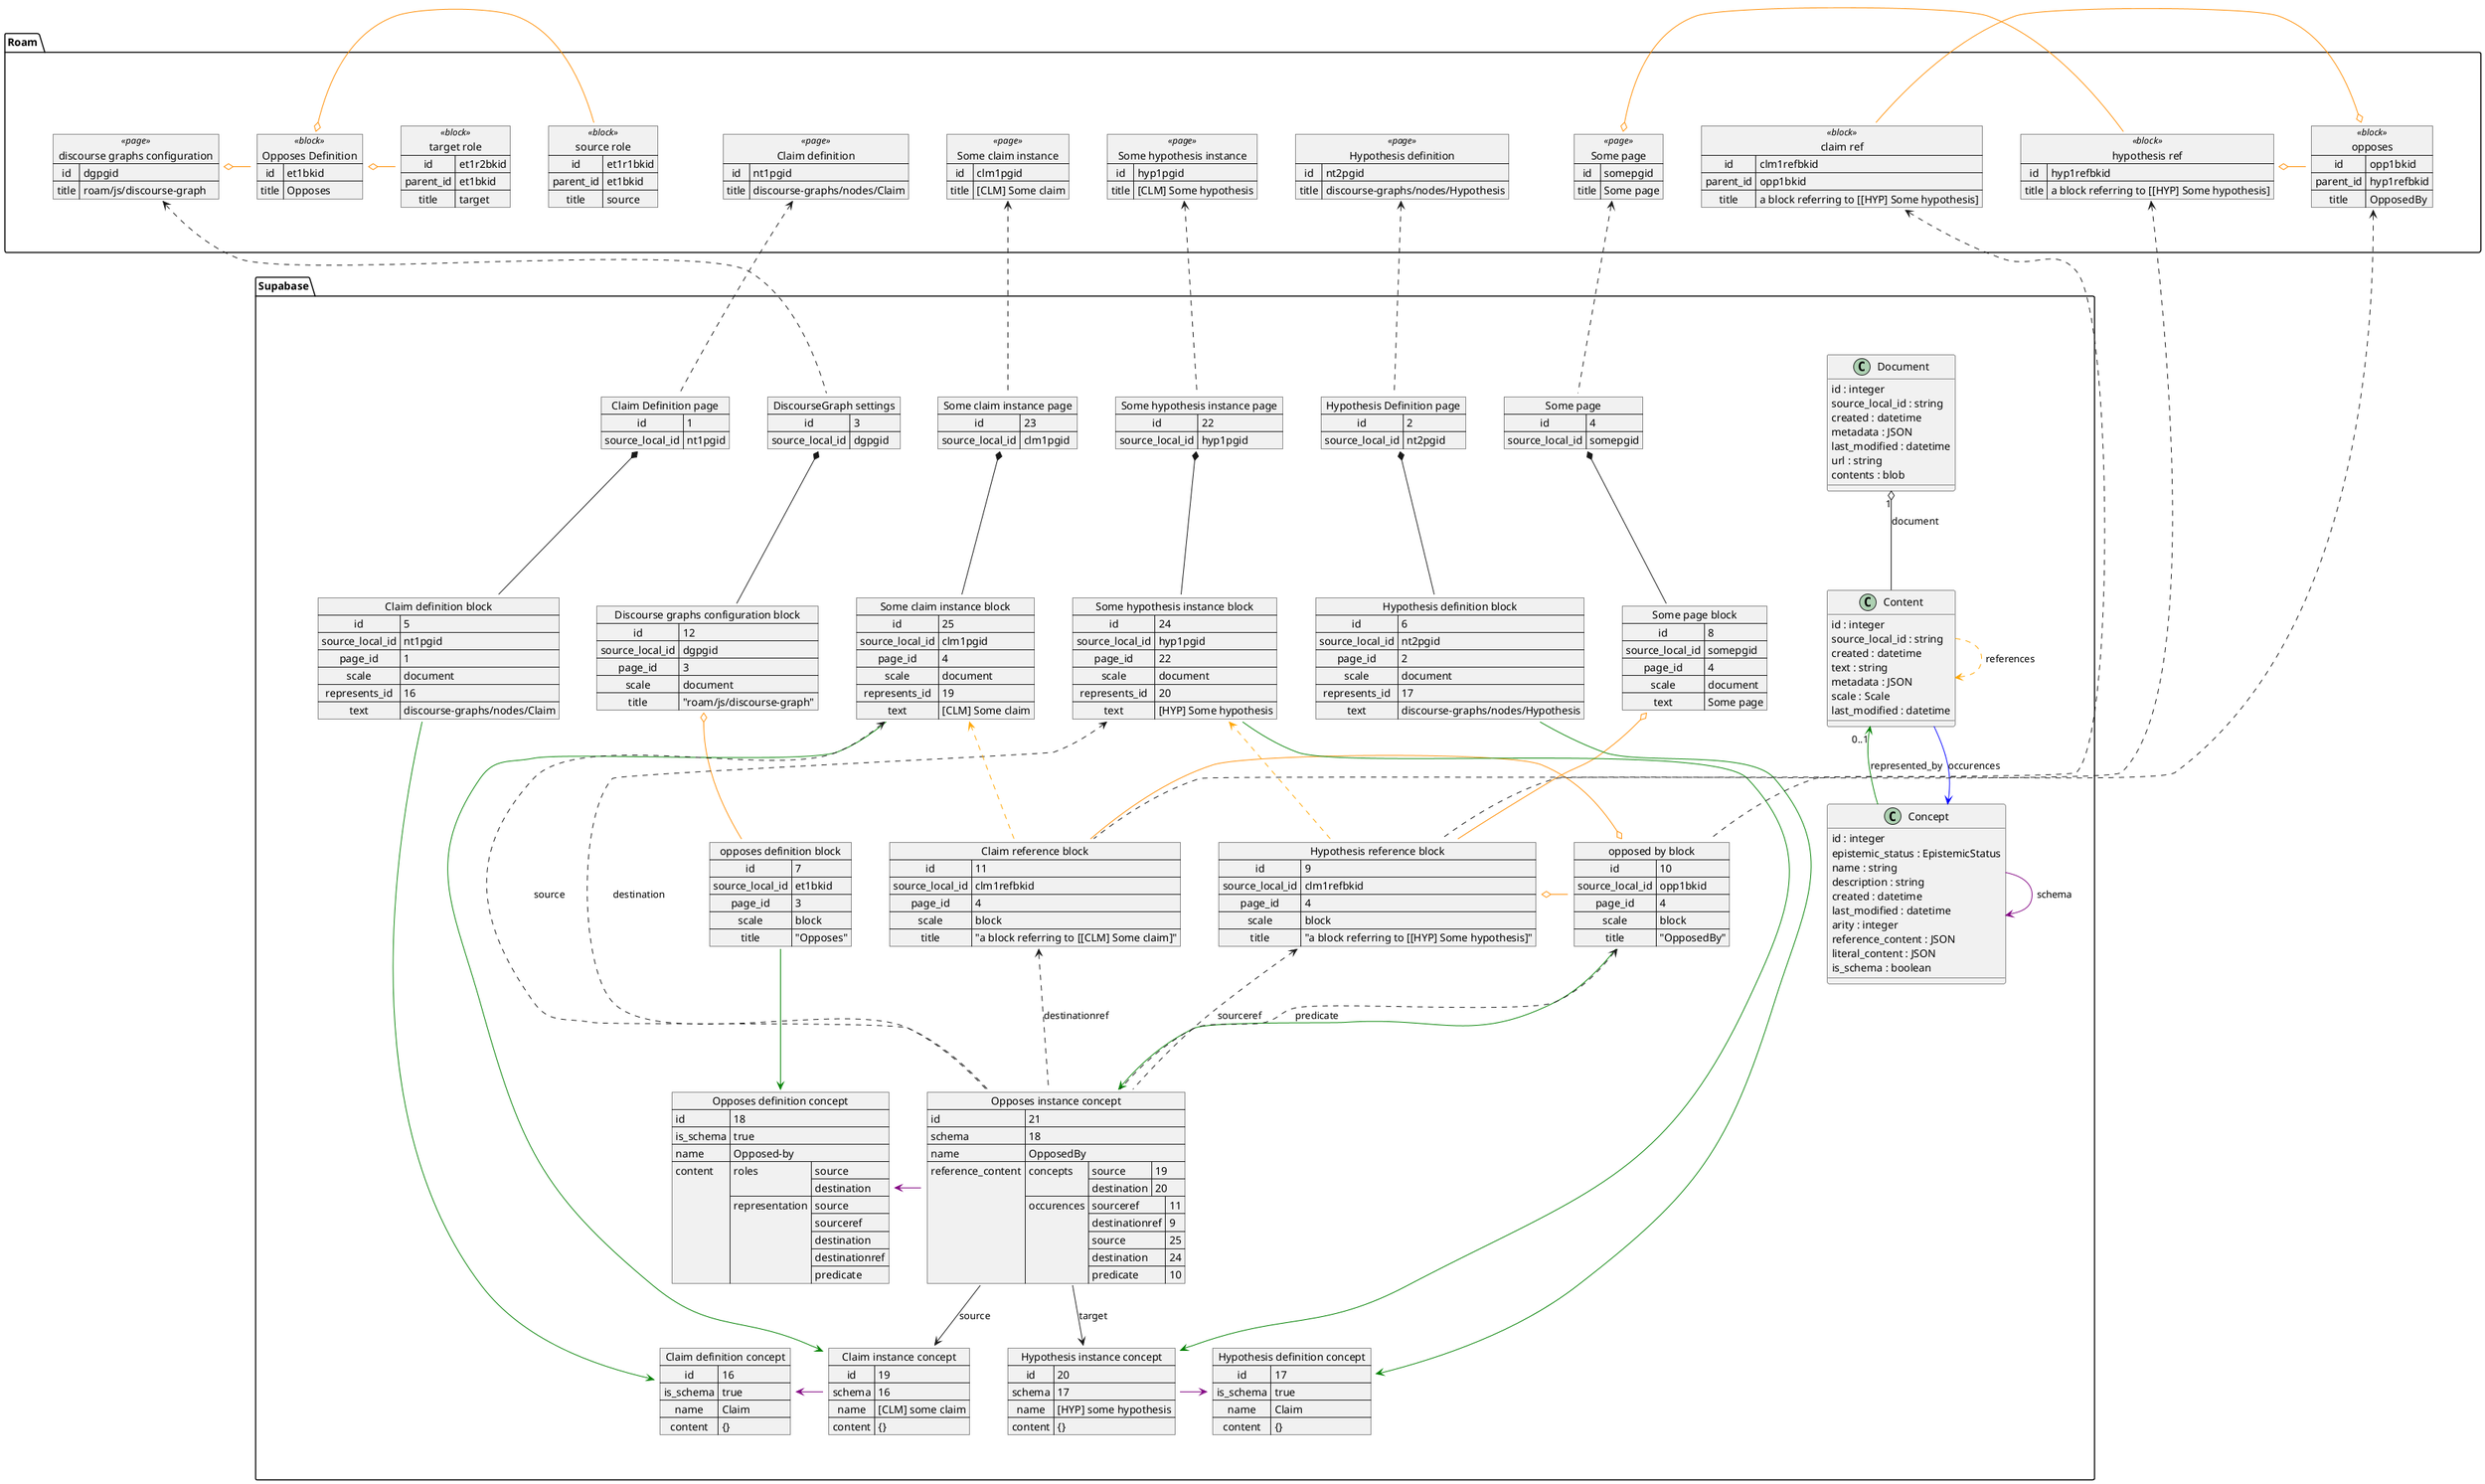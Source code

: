 @startuml
skinparam package<<Layout>> {
  borderColor Transparent
  backgroundColor Transparent
  fontColor Transparent
  stereotypeFontColor Transparent
}

package "Roam" {

    map "Some hypothesis instance" as hyp1pgid << page >> {
        id=>hyp1pgid
        title=>[CLM] Some hypothesis
    }

    map "Hypothesis definition" as nt2pgid << page >> {
        id=>nt2pgid
        title=>discourse-graphs/nodes/Hypothesis
    }

    package dgpglayout << Layout >> {
        map "discourse graphs configuration" as dgpgid << page >> {
            id=>dgpgid
            title=>roam/js/discourse-graph
        }
        map "Opposes Definition" as et1bkid  << block >> {
            id => et1bkid
            title=> Opposes
        }
        map "source role" as et1r1bkid << block >> {
            id => et1r1bkid
            parent_id => et1bkid
            title=> source
        }
        map "target role" as et1r2bkid << block >> {
            id => et1r2bkid
            parent_id => et1bkid
            title=> target
        }
        dgpgid o-[#darkorange] et1bkid
        et1bkid o-[#darkorange] et1r1bkid
        et1bkid o-[#darkorange] et1r2bkid
    }

    map "Claim definition" as nt1pgid << page >> {
        id=>nt1pgid
        title=>discourse-graphs/nodes/Claim
    }

    map "Some claim instance" as clm1pgid << page >> {
        id=>clm1pgid
        title=>[CLM] Some claim
    }

    package somepglayout << Layout >>  {
        map "Some page" as somepgid << page >> {
            id=>somepgid
            title=>Some page
        }

        map "hypothesis ref" as hyp1refbkid  << block >> {
            id => hyp1refbkid
            title=> a block referring to [[HYP] Some hypothesis]
        }

        map "opposes" as opp1bkid << block >> {
            id => opp1bkid
            parent_id => hyp1refbkid
            title=> OpposedBy
        }

        map "claim ref" as clm1refbkid  << block >> {
            id => clm1refbkid
            parent_id => opp1bkid
            title=> a block referring to [[HYP] Some hypothesis]
        }
        somepgid o-[#darkorange] hyp1refbkid
        hyp1refbkid o-[#darkorange] opp1bkid
        opp1bkid o-[#darkorange] clm1refbkid

    }

    /' layout, seemingly no impact '/
    hyp1pgid <.[hidden] nt2pgid
    nt2pgid <.[hidden] dgpglayout
    dgpglayout <.[hidden] nt1pgid
    nt1pgid <.[hidden] clm1pgid
    clm1pgid <.[hidden] somepglayout

}
package "Supabase" {
    package "classes" << Layout >> {
        class Document {
            {field} id : integer
            {field} source_local_id : string
            {field} created : datetime
            {field} metadata : JSON
            {field} last_modified : datetime
            {field} url : string
            {field} contents : blob
        }
        class Content {
            {field} id : integer
            {field} source_local_id : string
            {field} created : datetime
            {field} text : string
            {field} metadata : JSON
            {field} scale : Scale
            {field} last_modified : datetime
        }
        class Concept {
            {field} id : integer
            {field} epistemic_status : EpistemicStatus
            {field} name : string
            {field} description : string
            {field} created : datetime
            {field} last_modified : datetime
            {field} arity : integer
            {field} reference_content : JSON
            {field} literal_content : JSON
            {field} is_schema : boolean
        }
        Document "1" o-- Content  : document
        Content "0..1" <-[#green]-  Concept : represented_by

        Content ..[#orange]> Content : references
        Content --[#blue]> Concept : occurences
        Concept -[#purple]> Concept : schema
    }

    package "documents" << Layout >> {

        map "Some hypothesis instance page" as d22 {
            id=>22
            source_local_id=>hyp1pgid
        }
        /' Document <|. d22 '/

        map "Hypothesis Definition page" as d2 {
            id=>2
            source_local_id=>nt2pgid
        }
        /' Document <|. d2 '/

        map "DiscourseGraph settings" as d3 {
            id=>3
            source_local_id=>dgpgid
        }
        /' Document <|. d3 '/

        map "Some claim instance page" as d23 {
            id=>23
            source_local_id=>clm1pgid
        }
        /' Document <|. d23 '/

        map "Claim Definition page" as d1 {
            id=>1
            source_local_id=>nt1pgid
        }
        /' Document <|. d1 '/

        map "Some page" as d4 {
            id=>4
            source_local_id=>somepgid
        }
        /' Document <|. d4 '/

        /' layout, seemingly no impact '/
        d22 <.[hidden] d2
        d2 <.[hidden] d3
        d3 <.[hidden] d23
        d23 <.[hidden] d1
        d1 <.[hidden] d4

    }

    package "top blocks" << Layout >> {

        map "Some hypothesis instance block" as c24 {
            id => 24
            source_local_id => hyp1pgid
            page_id => 22
            scale => document
            represents_id=> 20
            text=> [HYP] Some hypothesis
        }
        /' Content <|. c24 '/
        d22 *-- c24

        map "Hypothesis definition block" as c6 {
            id => 6
            source_local_id => nt2pgid
            page_id => 2
            scale => document
            represents_id => 17
            text => discourse-graphs/nodes/Hypothesis
        }
        /' Content <|. c6 '/
        d2 *-- c6

        map "Discourse graphs configuration block" as c12 {
            id=> 12
            source_local_id=> dgpgid
            page_id=> 3
            scale=> document
            title=> "roam/js/discourse-graph"
        }
        /' Content <|. c12 '/
        d3 *-- c12

        map "Some claim instance block" as c25 {
            id=> 25
            source_local_id=> clm1pgid
            page_id=> 4
            scale=> document
            represents_id=> 19
            text=> [CLM] Some claim
        }
        /' Content <|. c25 '/
        d23 *-- c25

        map "Claim definition block" as c5 {
            id=> 5
            source_local_id=> nt1pgid
            page_id=> 1
            scale=> document
            represents_id=> 16
            text=> discourse-graphs/nodes/Claim
        }
        /' Content <|. c5 '/
        d1 *-- c5

        map "Some page block" as c8 {
            id=> 8
            source_local_id=> somepgid
            page_id=> 4
            scale=> document
            text=> Some page
        }
        /' Content <|. c8 '/
        d4 *-- c8

        /' layout, seemingly no impact '/
        c24 <.[hidden] c6
        c6 <.[hidden] c12
        c12 <.[hidden] c25
        c25 <.[hidden] c5
        c5 <.[hidden] c8

    }

    package "sub blocks" << Layout >> {
        map "opposes definition block" as c7 {
            id=> 7
            source_local_id=> et1bkid
            page_id=> 3
            scale=> block
            title=> "Opposes"
        }
        /' Content <|. c7 '/

        map "Hypothesis reference block" as c9 {
            id=> 9
            source_local_id=> clm1refbkid
            page_id=> 4
            scale=> block
            title=> "a block referring to [[HYP] Some hypothesis]"
        }
        /' Content <|. c9 '/

        map "opposed by block" as c10 {
            id=> 10
            source_local_id=> opp1bkid
            page_id=> 4
            scale=> block
            title=> "OpposedBy"
        }
        /' Content <|. c10 '/
        c9 o-[#darkorange] c10

        map "Claim reference block" as c11 {
            id=> 11
            source_local_id=> clm1refbkid
            page_id=> 4
            scale=> block
            title=> "a block referring to [[CLM] Some claim]"
        }

        /' Content <|. c11 '/
        c10 o-[#darkorange] c11

    }
    c8 o-[#darkorange]- c9
    c12 o-[#darkorange]- c7

    package concepts << Layout >> {
        map "Hypothesis definition concept" as c17 {
        id=>17
            is_schema=> true
            name=> Claim
            content=> {}
        }
        /' Concept <|. c17 '/
        c6 --[#green]> c17

        map "Hypothesis instance concept" as c20 {
            id=>20
            schema=> 17
            name=> [HYP] some hypothesis
            content=> {}
        }
        /' Concept <|. c20 '/
        c24 --[#green]> c20
        c17 <-[#purple] c20

        map "Claim instance concept" as c19 {
            id=>19
            schema => 16
            name=> [CLM] some claim
            content=> {}
        }
        /' Concept <|. c19 '/
        c25 --[#green]> c19

        map "Claim definition concept" as c16 {
            id=>16
            is_schema=> true
            name=> Claim
            content=> {}
        }
        /' Concept <|. c16 '/
        c5 --[#green]> c16
        c19 -[#purple]> c16

        json "Opposes definition concept" as c18 {
            "id":18,
            "is_schema": true,
            "name": "Opposed-by",
            "content": { "roles": ["source", "destination"], "representation": ["source", "sourceref", "destination", "destinationref", "predicate"] }
        }
        /' Concept <|. c18 '/
        c7 --[#green]> c18

        json "Opposes instance concept" as c21 {
            "id": 21,
            "schema": 18,
            "name": "OpposedBy",
            "reference_content": { "concepts": {"source": 19, "destination": 20}, "occurences": [{"sourceref": 11, "destinationref": 9, "source": 25, "destination": 24, "predicate": 10 }] }
        }
        /' Concept <|. c21 '/

        c10 --[#green]> c21
        c21 -[#purple]> c18
        c25 <.. c21 : source
        c24 <.. c21 : destination
        c9 <.. c21 : sourceref
        c11 <.. c21 : destinationref
        c10 <.. c21 : predicate

        c21 --> c19: source
        c21 --> c20: target
        /'
        c19 <-- c21: source
        c20 <-- c21: target
        '/

        /' layout, seemingly no impact '/
        c17 <.[hidden] c19
        c19 <.[hidden] c20
        c20 <.[hidden] c16

    }

    c11 ..[#orange]> c25
    c9 ..[#orange]> c24
    /' Accurate but ruins layout
    c11 ..> c19 : occurence
    c9 ..> c20 : occurence
    '/

    /' layout, seemingly limited impact '/
    Document <|-[hidden] d2
    Content <|-[hidden] c6
    Concept <|-[hidden] c17
    "top blocks" <.[hidden].. "sub blocks"
    "sub blocks" <.[hidden].. "concepts"

}

nt1pgid <.. d1
nt2pgid <.. d2
dgpgid <.. d3
clm1pgid <.. d23
hyp1pgid <.. d22
somepgid <.. d4
clm1refbkid <.. c11
opp1bkid <.. c10
hyp1refbkid <.. c9

@enduml
